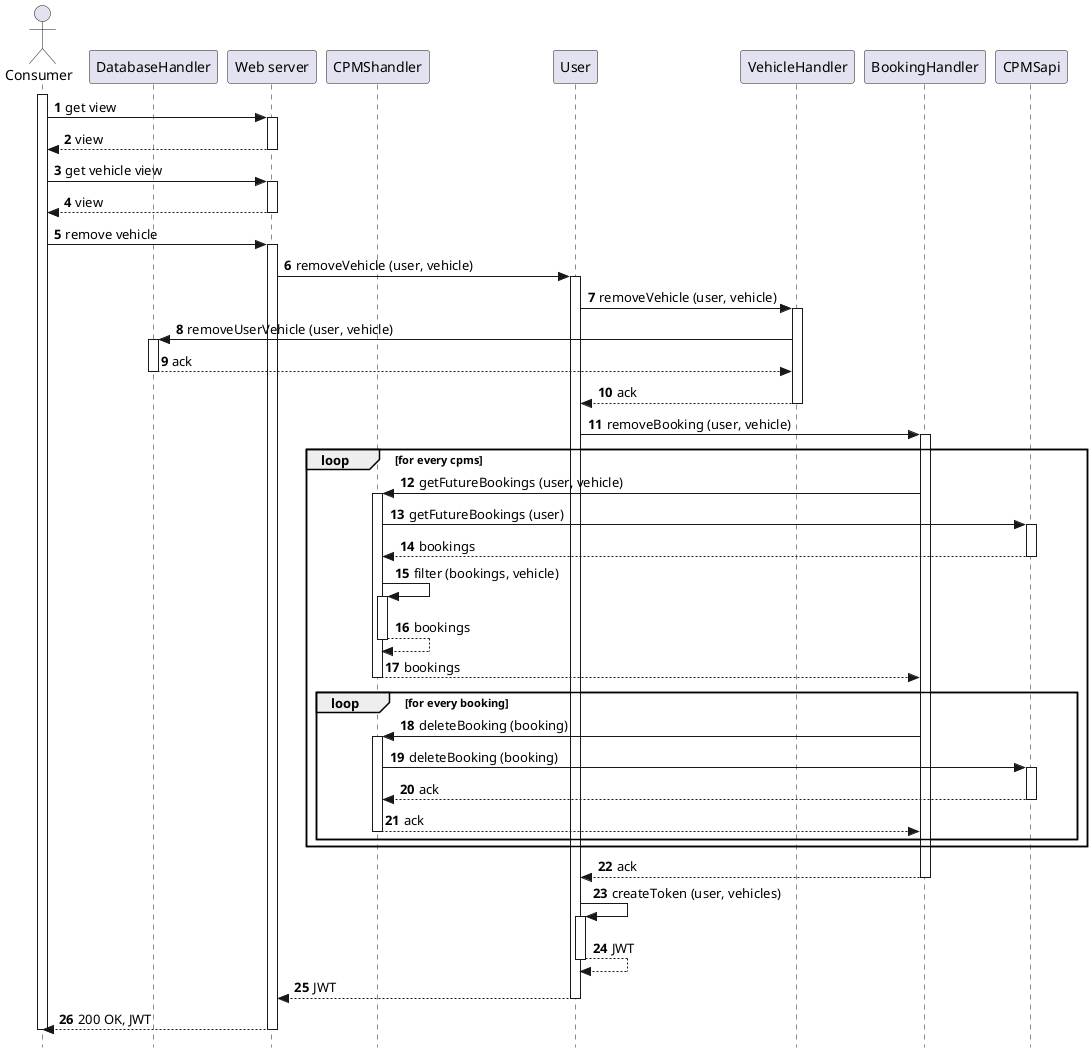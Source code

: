 @startuml

skinparam style strictuml
autonumber

actor Consumer as consumer
participant DatabaseHandler as db
participant "Web server" as web
participant CPMShandler as cpms
participant User as user
participant VehicleHandler as vehicle
participant BookingHandler as booking
participant CPMSapi as api

activate consumer
consumer -> web : get view
activate web
web --> consumer : view
deactivate web

consumer -> web : get vehicle view
activate web
web --> consumer : view
deactivate web
consumer -> web : remove vehicle
activate web
web -> user : removeVehicle (user, vehicle)
activate user
user -> vehicle : removeVehicle (user, vehicle)
activate vehicle
vehicle -> db : removeUserVehicle (user, vehicle)
activate db
db --> vehicle : ack
deactivate
vehicle --> user : ack
deactivate vehicle
user -> booking : removeBooking (user, vehicle)
activate booking
loop for every cpms
    booking -> cpms : getFutureBookings (user, vehicle)
    activate cpms
    cpms -> api : getFutureBookings (user)
    activate api
    api --> cpms : bookings
    deactivate api
    cpms -> cpms : filter (bookings, vehicle)
    activate cpms
    cpms --> cpms : bookings
    deactivate cpms
    cpms --> booking : bookings
    deactivate cpms
    loop for every booking
        booking -> cpms : deleteBooking (booking)
        activate cpms
        cpms -> api : deleteBooking (booking)
        activate api
        api --> cpms : ack
        deactivate api
        cpms --> booking : ack
        deactivate cpms
    end
end
booking --> user : ack
deactivate booking
user -> user : createToken (user, vehicles)
activate user
user --> user : JWT
deactivate user
user --> web : JWT
deactivate user
web --> consumer : 200 OK, JWT
deactivate web
deactivate consumer

@enduml
